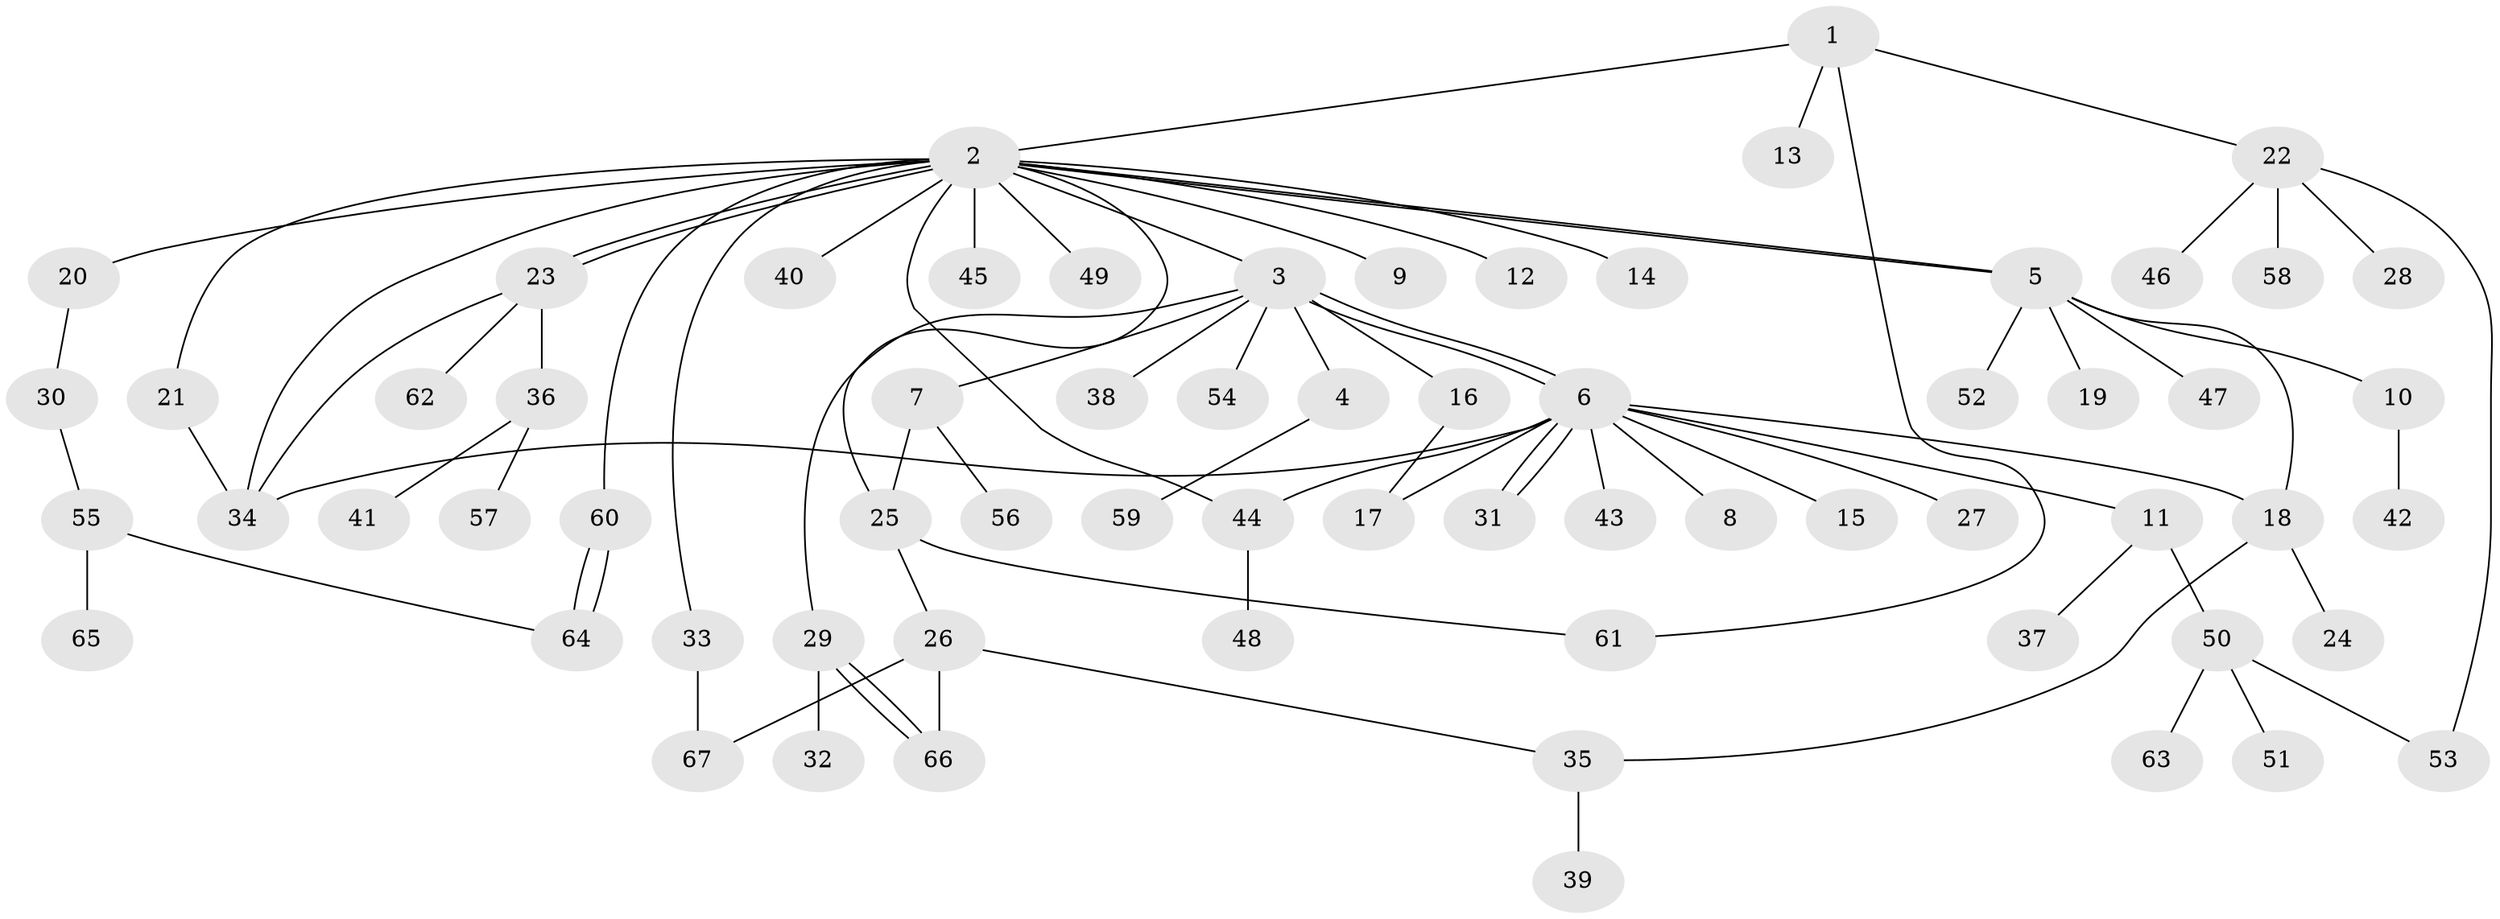// Generated by graph-tools (version 1.1) at 2025/35/03/09/25 02:35:18]
// undirected, 67 vertices, 85 edges
graph export_dot {
graph [start="1"]
  node [color=gray90,style=filled];
  1;
  2;
  3;
  4;
  5;
  6;
  7;
  8;
  9;
  10;
  11;
  12;
  13;
  14;
  15;
  16;
  17;
  18;
  19;
  20;
  21;
  22;
  23;
  24;
  25;
  26;
  27;
  28;
  29;
  30;
  31;
  32;
  33;
  34;
  35;
  36;
  37;
  38;
  39;
  40;
  41;
  42;
  43;
  44;
  45;
  46;
  47;
  48;
  49;
  50;
  51;
  52;
  53;
  54;
  55;
  56;
  57;
  58;
  59;
  60;
  61;
  62;
  63;
  64;
  65;
  66;
  67;
  1 -- 2;
  1 -- 13;
  1 -- 22;
  1 -- 61;
  2 -- 3;
  2 -- 5;
  2 -- 5;
  2 -- 9;
  2 -- 12;
  2 -- 14;
  2 -- 20;
  2 -- 21;
  2 -- 23;
  2 -- 23;
  2 -- 25;
  2 -- 33;
  2 -- 34;
  2 -- 40;
  2 -- 44;
  2 -- 45;
  2 -- 49;
  2 -- 60;
  3 -- 4;
  3 -- 6;
  3 -- 6;
  3 -- 7;
  3 -- 16;
  3 -- 29;
  3 -- 38;
  3 -- 54;
  4 -- 59;
  5 -- 10;
  5 -- 18;
  5 -- 19;
  5 -- 47;
  5 -- 52;
  6 -- 8;
  6 -- 11;
  6 -- 15;
  6 -- 17;
  6 -- 18;
  6 -- 27;
  6 -- 31;
  6 -- 31;
  6 -- 34;
  6 -- 43;
  6 -- 44;
  7 -- 25;
  7 -- 56;
  10 -- 42;
  11 -- 37;
  11 -- 50;
  16 -- 17;
  18 -- 24;
  18 -- 35;
  20 -- 30;
  21 -- 34;
  22 -- 28;
  22 -- 46;
  22 -- 53;
  22 -- 58;
  23 -- 34;
  23 -- 36;
  23 -- 62;
  25 -- 26;
  25 -- 61;
  26 -- 35;
  26 -- 66;
  26 -- 67;
  29 -- 32;
  29 -- 66;
  29 -- 66;
  30 -- 55;
  33 -- 67;
  35 -- 39;
  36 -- 41;
  36 -- 57;
  44 -- 48;
  50 -- 51;
  50 -- 53;
  50 -- 63;
  55 -- 64;
  55 -- 65;
  60 -- 64;
  60 -- 64;
}
